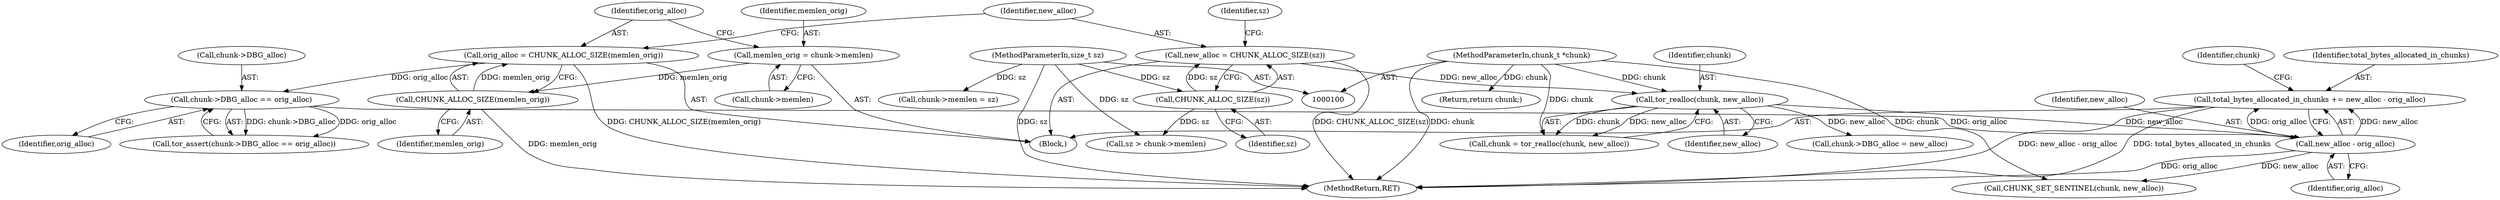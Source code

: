 digraph "0_tor_3cea86eb2fbb65949673eb4ba8ebb695c87a57ce@API" {
"1000166" [label="(Call,total_bytes_allocated_in_chunks += new_alloc - orig_alloc)"];
"1000168" [label="(Call,new_alloc - orig_alloc)"];
"1000138" [label="(Call,tor_realloc(chunk, new_alloc))"];
"1000101" [label="(MethodParameterIn,chunk_t *chunk)"];
"1000117" [label="(Call,new_alloc = CHUNK_ALLOC_SIZE(sz))"];
"1000119" [label="(Call,CHUNK_ALLOC_SIZE(sz))"];
"1000102" [label="(MethodParameterIn,size_t sz)"];
"1000156" [label="(Call,chunk->DBG_alloc == orig_alloc)"];
"1000112" [label="(Call,orig_alloc = CHUNK_ALLOC_SIZE(memlen_orig))"];
"1000114" [label="(Call,CHUNK_ALLOC_SIZE(memlen_orig))"];
"1000106" [label="(Call,memlen_orig = chunk->memlen)"];
"1000166" [label="(Call,total_bytes_allocated_in_chunks += new_alloc - orig_alloc)"];
"1000160" [label="(Identifier,orig_alloc)"];
"1000119" [label="(Call,CHUNK_ALLOC_SIZE(sz))"];
"1000157" [label="(Call,chunk->DBG_alloc)"];
"1000138" [label="(Call,tor_realloc(chunk, new_alloc))"];
"1000103" [label="(Block,)"];
"1000156" [label="(Call,chunk->DBG_alloc == orig_alloc)"];
"1000161" [label="(Call,chunk->DBG_alloc = new_alloc)"];
"1000115" [label="(Identifier,memlen_orig)"];
"1000155" [label="(Call,tor_assert(chunk->DBG_alloc == orig_alloc))"];
"1000122" [label="(Call,sz > chunk->memlen)"];
"1000176" [label="(MethodReturn,RET)"];
"1000108" [label="(Call,chunk->memlen)"];
"1000169" [label="(Identifier,new_alloc)"];
"1000136" [label="(Call,chunk = tor_realloc(chunk, new_alloc))"];
"1000107" [label="(Identifier,memlen_orig)"];
"1000170" [label="(Identifier,orig_alloc)"];
"1000168" [label="(Call,new_alloc - orig_alloc)"];
"1000140" [label="(Identifier,new_alloc)"];
"1000167" [label="(Identifier,total_bytes_allocated_in_chunks)"];
"1000174" [label="(Return,return chunk;)"];
"1000102" [label="(MethodParameterIn,size_t sz)"];
"1000172" [label="(Identifier,chunk)"];
"1000113" [label="(Identifier,orig_alloc)"];
"1000141" [label="(Call,chunk->memlen = sz)"];
"1000112" [label="(Call,orig_alloc = CHUNK_ALLOC_SIZE(memlen_orig))"];
"1000114" [label="(Call,CHUNK_ALLOC_SIZE(memlen_orig))"];
"1000101" [label="(MethodParameterIn,chunk_t *chunk)"];
"1000139" [label="(Identifier,chunk)"];
"1000120" [label="(Identifier,sz)"];
"1000106" [label="(Call,memlen_orig = chunk->memlen)"];
"1000118" [label="(Identifier,new_alloc)"];
"1000171" [label="(Call,CHUNK_SET_SENTINEL(chunk, new_alloc))"];
"1000123" [label="(Identifier,sz)"];
"1000117" [label="(Call,new_alloc = CHUNK_ALLOC_SIZE(sz))"];
"1000166" -> "1000103"  [label="AST: "];
"1000166" -> "1000168"  [label="CFG: "];
"1000167" -> "1000166"  [label="AST: "];
"1000168" -> "1000166"  [label="AST: "];
"1000172" -> "1000166"  [label="CFG: "];
"1000166" -> "1000176"  [label="DDG: new_alloc - orig_alloc"];
"1000166" -> "1000176"  [label="DDG: total_bytes_allocated_in_chunks"];
"1000168" -> "1000166"  [label="DDG: new_alloc"];
"1000168" -> "1000166"  [label="DDG: orig_alloc"];
"1000168" -> "1000170"  [label="CFG: "];
"1000169" -> "1000168"  [label="AST: "];
"1000170" -> "1000168"  [label="AST: "];
"1000168" -> "1000176"  [label="DDG: orig_alloc"];
"1000138" -> "1000168"  [label="DDG: new_alloc"];
"1000156" -> "1000168"  [label="DDG: orig_alloc"];
"1000168" -> "1000171"  [label="DDG: new_alloc"];
"1000138" -> "1000136"  [label="AST: "];
"1000138" -> "1000140"  [label="CFG: "];
"1000139" -> "1000138"  [label="AST: "];
"1000140" -> "1000138"  [label="AST: "];
"1000136" -> "1000138"  [label="CFG: "];
"1000138" -> "1000136"  [label="DDG: chunk"];
"1000138" -> "1000136"  [label="DDG: new_alloc"];
"1000101" -> "1000138"  [label="DDG: chunk"];
"1000117" -> "1000138"  [label="DDG: new_alloc"];
"1000138" -> "1000161"  [label="DDG: new_alloc"];
"1000101" -> "1000100"  [label="AST: "];
"1000101" -> "1000176"  [label="DDG: chunk"];
"1000101" -> "1000136"  [label="DDG: chunk"];
"1000101" -> "1000171"  [label="DDG: chunk"];
"1000101" -> "1000174"  [label="DDG: chunk"];
"1000117" -> "1000103"  [label="AST: "];
"1000117" -> "1000119"  [label="CFG: "];
"1000118" -> "1000117"  [label="AST: "];
"1000119" -> "1000117"  [label="AST: "];
"1000123" -> "1000117"  [label="CFG: "];
"1000117" -> "1000176"  [label="DDG: CHUNK_ALLOC_SIZE(sz)"];
"1000119" -> "1000117"  [label="DDG: sz"];
"1000119" -> "1000120"  [label="CFG: "];
"1000120" -> "1000119"  [label="AST: "];
"1000102" -> "1000119"  [label="DDG: sz"];
"1000119" -> "1000122"  [label="DDG: sz"];
"1000102" -> "1000100"  [label="AST: "];
"1000102" -> "1000176"  [label="DDG: sz"];
"1000102" -> "1000122"  [label="DDG: sz"];
"1000102" -> "1000141"  [label="DDG: sz"];
"1000156" -> "1000155"  [label="AST: "];
"1000156" -> "1000160"  [label="CFG: "];
"1000157" -> "1000156"  [label="AST: "];
"1000160" -> "1000156"  [label="AST: "];
"1000155" -> "1000156"  [label="CFG: "];
"1000156" -> "1000155"  [label="DDG: chunk->DBG_alloc"];
"1000156" -> "1000155"  [label="DDG: orig_alloc"];
"1000112" -> "1000156"  [label="DDG: orig_alloc"];
"1000112" -> "1000103"  [label="AST: "];
"1000112" -> "1000114"  [label="CFG: "];
"1000113" -> "1000112"  [label="AST: "];
"1000114" -> "1000112"  [label="AST: "];
"1000118" -> "1000112"  [label="CFG: "];
"1000112" -> "1000176"  [label="DDG: CHUNK_ALLOC_SIZE(memlen_orig)"];
"1000114" -> "1000112"  [label="DDG: memlen_orig"];
"1000114" -> "1000115"  [label="CFG: "];
"1000115" -> "1000114"  [label="AST: "];
"1000114" -> "1000176"  [label="DDG: memlen_orig"];
"1000106" -> "1000114"  [label="DDG: memlen_orig"];
"1000106" -> "1000103"  [label="AST: "];
"1000106" -> "1000108"  [label="CFG: "];
"1000107" -> "1000106"  [label="AST: "];
"1000108" -> "1000106"  [label="AST: "];
"1000113" -> "1000106"  [label="CFG: "];
}
